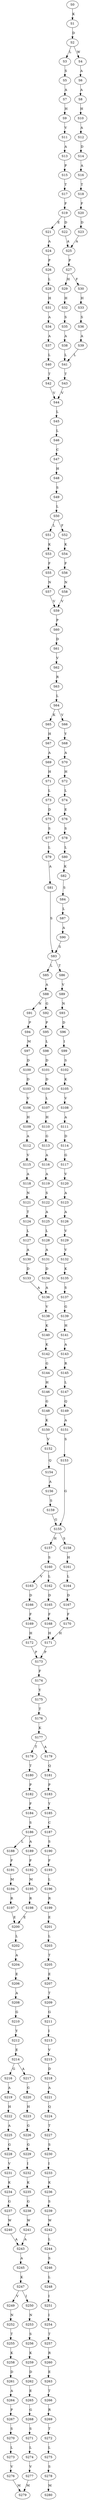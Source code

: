 strict digraph  {
	S0 -> S1 [ label = K ];
	S1 -> S2 [ label = D ];
	S2 -> S3 [ label = L ];
	S2 -> S4 [ label = W ];
	S3 -> S5 [ label = S ];
	S4 -> S6 [ label = A ];
	S5 -> S7 [ label = A ];
	S6 -> S8 [ label = A ];
	S7 -> S9 [ label = H ];
	S8 -> S10 [ label = H ];
	S9 -> S11 [ label = V ];
	S10 -> S12 [ label = A ];
	S11 -> S13 [ label = A ];
	S12 -> S14 [ label = D ];
	S13 -> S15 [ label = P ];
	S14 -> S16 [ label = A ];
	S15 -> S17 [ label = T ];
	S16 -> S18 [ label = T ];
	S17 -> S19 [ label = F ];
	S18 -> S20 [ label = F ];
	S19 -> S21 [ label = E ];
	S19 -> S22 [ label = D ];
	S20 -> S23 [ label = D ];
	S21 -> S24 [ label = A ];
	S22 -> S25 [ label = A ];
	S23 -> S25 [ label = A ];
	S24 -> S26 [ label = P ];
	S25 -> S27 [ label = P ];
	S26 -> S28 [ label = L ];
	S27 -> S29 [ label = H ];
	S27 -> S30 [ label = F ];
	S28 -> S31 [ label = H ];
	S29 -> S32 [ label = H ];
	S30 -> S33 [ label = H ];
	S31 -> S34 [ label = A ];
	S32 -> S35 [ label = S ];
	S33 -> S36 [ label = S ];
	S34 -> S37 [ label = A ];
	S35 -> S38 [ label = A ];
	S36 -> S39 [ label = A ];
	S37 -> S40 [ label = L ];
	S38 -> S41 [ label = L ];
	S39 -> S41 [ label = L ];
	S40 -> S42 [ label = T ];
	S41 -> S43 [ label = T ];
	S42 -> S44 [ label = V ];
	S43 -> S44 [ label = V ];
	S44 -> S45 [ label = L ];
	S45 -> S46 [ label = L ];
	S46 -> S47 [ label = C ];
	S47 -> S48 [ label = H ];
	S48 -> S49 [ label = S ];
	S49 -> S50 [ label = L ];
	S50 -> S51 [ label = L ];
	S50 -> S52 [ label = F ];
	S51 -> S53 [ label = K ];
	S52 -> S54 [ label = K ];
	S53 -> S55 [ label = F ];
	S54 -> S56 [ label = F ];
	S55 -> S57 [ label = N ];
	S56 -> S58 [ label = N ];
	S57 -> S59 [ label = V ];
	S58 -> S59 [ label = V ];
	S59 -> S60 [ label = P ];
	S60 -> S61 [ label = D ];
	S61 -> S62 [ label = V ];
	S62 -> S63 [ label = R ];
	S63 -> S64 [ label = L ];
	S64 -> S65 [ label = K ];
	S64 -> S66 [ label = V ];
	S65 -> S67 [ label = H ];
	S66 -> S68 [ label = Y ];
	S67 -> S69 [ label = A ];
	S68 -> S70 [ label = A ];
	S69 -> S71 [ label = H ];
	S70 -> S72 [ label = H ];
	S71 -> S73 [ label = L ];
	S72 -> S74 [ label = L ];
	S73 -> S75 [ label = D ];
	S74 -> S76 [ label = E ];
	S75 -> S77 [ label = S ];
	S76 -> S78 [ label = S ];
	S77 -> S79 [ label = L ];
	S78 -> S80 [ label = L ];
	S79 -> S81 [ label = A ];
	S80 -> S82 [ label = K ];
	S81 -> S83 [ label = S ];
	S82 -> S84 [ label = S ];
	S83 -> S85 [ label = L ];
	S83 -> S86 [ label = T ];
	S84 -> S87 [ label = L ];
	S85 -> S88 [ label = A ];
	S86 -> S89 [ label = V ];
	S87 -> S90 [ label = A ];
	S88 -> S91 [ label = N ];
	S88 -> S92 [ label = G ];
	S89 -> S93 [ label = N ];
	S90 -> S83 [ label = S ];
	S91 -> S94 [ label = P ];
	S92 -> S95 [ label = P ];
	S93 -> S96 [ label = D ];
	S94 -> S97 [ label = M ];
	S95 -> S98 [ label = L ];
	S96 -> S99 [ label = I ];
	S97 -> S100 [ label = D ];
	S98 -> S101 [ label = D ];
	S99 -> S102 [ label = S ];
	S100 -> S103 [ label = D ];
	S101 -> S104 [ label = D ];
	S102 -> S105 [ label = K ];
	S103 -> S106 [ label = V ];
	S104 -> S107 [ label = L ];
	S105 -> S108 [ label = V ];
	S106 -> S109 [ label = H ];
	S107 -> S110 [ label = H ];
	S108 -> S111 [ label = A ];
	S109 -> S112 [ label = A ];
	S110 -> S113 [ label = G ];
	S111 -> S114 [ label = D ];
	S112 -> S115 [ label = V ];
	S113 -> S116 [ label = A ];
	S114 -> S117 [ label = G ];
	S115 -> S118 [ label = A ];
	S116 -> S119 [ label = A ];
	S117 -> S120 [ label = V ];
	S118 -> S121 [ label = N ];
	S119 -> S122 [ label = S ];
	S120 -> S123 [ label = A ];
	S121 -> S124 [ label = T ];
	S122 -> S125 [ label = A ];
	S123 -> S126 [ label = A ];
	S124 -> S127 [ label = L ];
	S125 -> S128 [ label = L ];
	S126 -> S129 [ label = V ];
	S127 -> S130 [ label = A ];
	S128 -> S131 [ label = A ];
	S129 -> S132 [ label = V ];
	S130 -> S133 [ label = D ];
	S131 -> S134 [ label = D ];
	S132 -> S135 [ label = K ];
	S133 -> S136 [ label = A ];
	S134 -> S136 [ label = A ];
	S135 -> S137 [ label = S ];
	S136 -> S138 [ label = V ];
	S137 -> S139 [ label = G ];
	S138 -> S140 [ label = K ];
	S139 -> S141 [ label = H ];
	S140 -> S142 [ label = K ];
	S141 -> S143 [ label = A ];
	S142 -> S144 [ label = G ];
	S143 -> S145 [ label = R ];
	S144 -> S146 [ label = H ];
	S145 -> S147 [ label = L ];
	S146 -> S148 [ label = G ];
	S147 -> S149 [ label = Q ];
	S148 -> S150 [ label = K ];
	S149 -> S151 [ label = A ];
	S150 -> S152 [ label = V ];
	S151 -> S153 [ label = S ];
	S152 -> S154 [ label = Q ];
	S153 -> S155 [ label = G ];
	S154 -> S156 [ label = A ];
	S155 -> S157 [ label = H ];
	S155 -> S158 [ label = S ];
	S156 -> S159 [ label = S ];
	S157 -> S160 [ label = S ];
	S158 -> S161 [ label = H ];
	S159 -> S155 [ label = G ];
	S160 -> S162 [ label = L ];
	S160 -> S163 [ label = V ];
	S161 -> S164 [ label = L ];
	S162 -> S165 [ label = D ];
	S163 -> S166 [ label = D ];
	S164 -> S167 [ label = D ];
	S165 -> S168 [ label = F ];
	S166 -> S169 [ label = F ];
	S167 -> S170 [ label = F ];
	S168 -> S171 [ label = H ];
	S169 -> S172 [ label = H ];
	S170 -> S171 [ label = H ];
	S171 -> S173 [ label = P ];
	S172 -> S173 [ label = P ];
	S173 -> S174 [ label = F ];
	S174 -> S175 [ label = Y ];
	S175 -> S176 [ label = T ];
	S176 -> S177 [ label = K ];
	S177 -> S178 [ label = T ];
	S177 -> S179 [ label = A ];
	S178 -> S180 [ label = T ];
	S179 -> S181 [ label = Q ];
	S180 -> S182 [ label = P ];
	S181 -> S183 [ label = P ];
	S182 -> S184 [ label = F ];
	S183 -> S185 [ label = Y ];
	S184 -> S186 [ label = S ];
	S185 -> S187 [ label = C ];
	S186 -> S188 [ label = L ];
	S186 -> S189 [ label = A ];
	S187 -> S190 [ label = S ];
	S188 -> S191 [ label = F ];
	S189 -> S192 [ label = F ];
	S190 -> S193 [ label = F ];
	S191 -> S194 [ label = M ];
	S192 -> S195 [ label = M ];
	S193 -> S196 [ label = L ];
	S194 -> S197 [ label = R ];
	S195 -> S198 [ label = R ];
	S196 -> S199 [ label = R ];
	S197 -> S200 [ label = E ];
	S198 -> S200 [ label = E ];
	S199 -> S201 [ label = E ];
	S200 -> S202 [ label = L ];
	S201 -> S203 [ label = L ];
	S202 -> S204 [ label = A ];
	S203 -> S205 [ label = T ];
	S204 -> S206 [ label = E ];
	S205 -> S207 [ label = E ];
	S206 -> S208 [ label = A ];
	S207 -> S209 [ label = T ];
	S208 -> S210 [ label = G ];
	S209 -> S211 [ label = G ];
	S210 -> S212 [ label = Y ];
	S211 -> S213 [ label = I ];
	S212 -> S214 [ label = E ];
	S213 -> S215 [ label = V ];
	S214 -> S216 [ label = G ];
	S214 -> S217 [ label = A ];
	S215 -> S218 [ label = D ];
	S216 -> S219 [ label = A ];
	S217 -> S220 [ label = G ];
	S218 -> S221 [ label = A ];
	S219 -> S222 [ label = H ];
	S220 -> S223 [ label = H ];
	S221 -> S224 [ label = Q ];
	S222 -> S225 [ label = A ];
	S223 -> S226 [ label = G ];
	S224 -> S227 [ label = T ];
	S225 -> S228 [ label = G ];
	S226 -> S229 [ label = G ];
	S227 -> S230 [ label = S ];
	S228 -> S231 [ label = V ];
	S229 -> S232 [ label = I ];
	S230 -> S233 [ label = I ];
	S231 -> S234 [ label = K ];
	S232 -> S235 [ label = K ];
	S233 -> S236 [ label = K ];
	S234 -> S237 [ label = G ];
	S235 -> S238 [ label = G ];
	S236 -> S239 [ label = S ];
	S237 -> S240 [ label = W ];
	S238 -> S241 [ label = W ];
	S239 -> S242 [ label = W ];
	S240 -> S243 [ label = A ];
	S241 -> S243 [ label = A ];
	S242 -> S244 [ label = L ];
	S243 -> S245 [ label = A ];
	S244 -> S246 [ label = S ];
	S245 -> S247 [ label = K ];
	S246 -> S248 [ label = L ];
	S247 -> S249 [ label = V ];
	S247 -> S250 [ label = I ];
	S248 -> S251 [ label = I ];
	S249 -> S252 [ label = N ];
	S250 -> S253 [ label = N ];
	S251 -> S254 [ label = I ];
	S252 -> S255 [ label = T ];
	S253 -> S256 [ label = S ];
	S254 -> S257 [ label = T ];
	S255 -> S258 [ label = K ];
	S256 -> S259 [ label = K ];
	S257 -> S260 [ label = R ];
	S258 -> S261 [ label = D ];
	S259 -> S262 [ label = D ];
	S260 -> S263 [ label = E ];
	S261 -> S264 [ label = A ];
	S262 -> S265 [ label = E ];
	S263 -> S266 [ label = T ];
	S264 -> S267 [ label = P ];
	S265 -> S268 [ label = G ];
	S266 -> S269 [ label = R ];
	S267 -> S270 [ label = S ];
	S268 -> S271 [ label = S ];
	S269 -> S272 [ label = T ];
	S270 -> S273 [ label = L ];
	S271 -> S274 [ label = L ];
	S272 -> S275 [ label = L ];
	S273 -> S276 [ label = V ];
	S274 -> S277 [ label = V ];
	S275 -> S278 [ label = S ];
	S276 -> S279 [ label = M ];
	S277 -> S279 [ label = M ];
	S278 -> S280 [ label = M ];
}
